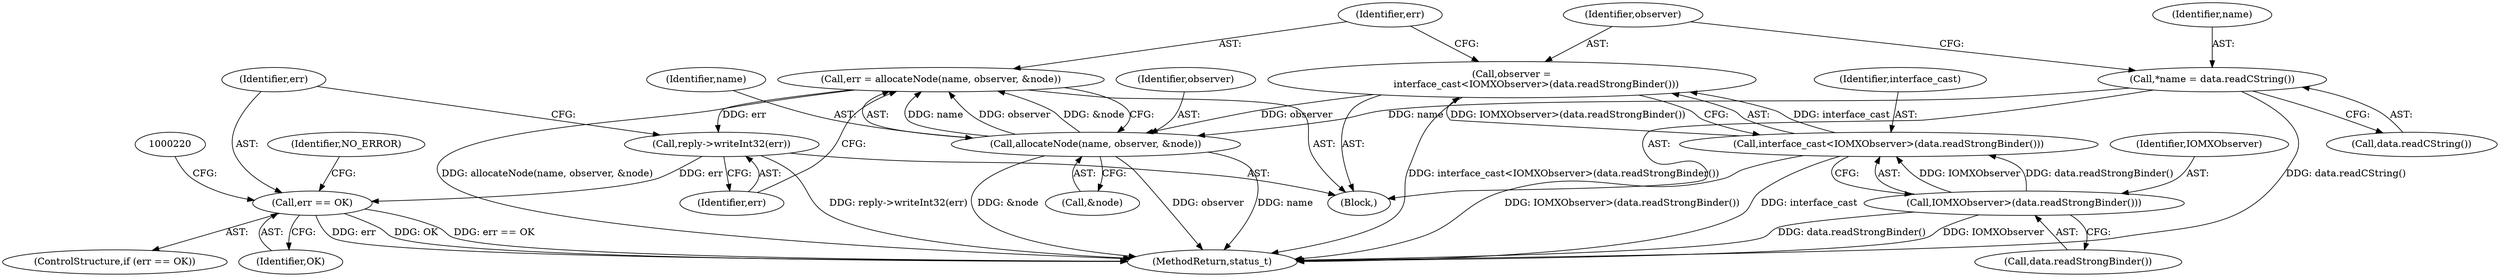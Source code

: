 digraph "0_Android_1171e7c047bf79e7c93342bb6a812c9edd86aa84@API" {
"1000204" [label="(Call,err = allocateNode(name, observer, &node))"];
"1000206" [label="(Call,allocateNode(name, observer, &node))"];
"1000191" [label="(Call,*name = data.readCString())"];
"1000195" [label="(Call,observer =\n                interface_cast<IOMXObserver>(data.readStrongBinder()))"];
"1000197" [label="(Call,interface_cast<IOMXObserver>(data.readStrongBinder()))"];
"1000199" [label="(Call,IOMXObserver>(data.readStrongBinder()))"];
"1000211" [label="(Call,reply->writeInt32(err))"];
"1000214" [label="(Call,err == OK)"];
"1000192" [label="(Identifier,name)"];
"1000198" [label="(Identifier,interface_cast)"];
"1000209" [label="(Call,&node)"];
"1000185" [label="(Block,)"];
"1000199" [label="(Call,IOMXObserver>(data.readStrongBinder()))"];
"1000212" [label="(Identifier,err)"];
"1000211" [label="(Call,reply->writeInt32(err))"];
"1000200" [label="(Identifier,IOMXObserver)"];
"1000205" [label="(Identifier,err)"];
"1000193" [label="(Call,data.readCString())"];
"1000197" [label="(Call,interface_cast<IOMXObserver>(data.readStrongBinder()))"];
"1000214" [label="(Call,err == OK)"];
"1001075" [label="(MethodReturn,status_t)"];
"1000195" [label="(Call,observer =\n                interface_cast<IOMXObserver>(data.readStrongBinder()))"];
"1000216" [label="(Identifier,OK)"];
"1000191" [label="(Call,*name = data.readCString())"];
"1000213" [label="(ControlStructure,if (err == OK))"];
"1000208" [label="(Identifier,observer)"];
"1000201" [label="(Call,data.readStrongBinder())"];
"1000223" [label="(Identifier,NO_ERROR)"];
"1000206" [label="(Call,allocateNode(name, observer, &node))"];
"1000207" [label="(Identifier,name)"];
"1000196" [label="(Identifier,observer)"];
"1000204" [label="(Call,err = allocateNode(name, observer, &node))"];
"1000215" [label="(Identifier,err)"];
"1000204" -> "1000185"  [label="AST: "];
"1000204" -> "1000206"  [label="CFG: "];
"1000205" -> "1000204"  [label="AST: "];
"1000206" -> "1000204"  [label="AST: "];
"1000212" -> "1000204"  [label="CFG: "];
"1000204" -> "1001075"  [label="DDG: allocateNode(name, observer, &node)"];
"1000206" -> "1000204"  [label="DDG: name"];
"1000206" -> "1000204"  [label="DDG: observer"];
"1000206" -> "1000204"  [label="DDG: &node"];
"1000204" -> "1000211"  [label="DDG: err"];
"1000206" -> "1000209"  [label="CFG: "];
"1000207" -> "1000206"  [label="AST: "];
"1000208" -> "1000206"  [label="AST: "];
"1000209" -> "1000206"  [label="AST: "];
"1000206" -> "1001075"  [label="DDG: &node"];
"1000206" -> "1001075"  [label="DDG: observer"];
"1000206" -> "1001075"  [label="DDG: name"];
"1000191" -> "1000206"  [label="DDG: name"];
"1000195" -> "1000206"  [label="DDG: observer"];
"1000191" -> "1000185"  [label="AST: "];
"1000191" -> "1000193"  [label="CFG: "];
"1000192" -> "1000191"  [label="AST: "];
"1000193" -> "1000191"  [label="AST: "];
"1000196" -> "1000191"  [label="CFG: "];
"1000191" -> "1001075"  [label="DDG: data.readCString()"];
"1000195" -> "1000185"  [label="AST: "];
"1000195" -> "1000197"  [label="CFG: "];
"1000196" -> "1000195"  [label="AST: "];
"1000197" -> "1000195"  [label="AST: "];
"1000205" -> "1000195"  [label="CFG: "];
"1000195" -> "1001075"  [label="DDG: interface_cast<IOMXObserver>(data.readStrongBinder())"];
"1000197" -> "1000195"  [label="DDG: interface_cast"];
"1000197" -> "1000195"  [label="DDG: IOMXObserver>(data.readStrongBinder())"];
"1000197" -> "1000199"  [label="CFG: "];
"1000198" -> "1000197"  [label="AST: "];
"1000199" -> "1000197"  [label="AST: "];
"1000197" -> "1001075"  [label="DDG: IOMXObserver>(data.readStrongBinder())"];
"1000197" -> "1001075"  [label="DDG: interface_cast"];
"1000199" -> "1000197"  [label="DDG: IOMXObserver"];
"1000199" -> "1000197"  [label="DDG: data.readStrongBinder()"];
"1000199" -> "1000201"  [label="CFG: "];
"1000200" -> "1000199"  [label="AST: "];
"1000201" -> "1000199"  [label="AST: "];
"1000199" -> "1001075"  [label="DDG: data.readStrongBinder()"];
"1000199" -> "1001075"  [label="DDG: IOMXObserver"];
"1000211" -> "1000185"  [label="AST: "];
"1000211" -> "1000212"  [label="CFG: "];
"1000212" -> "1000211"  [label="AST: "];
"1000215" -> "1000211"  [label="CFG: "];
"1000211" -> "1001075"  [label="DDG: reply->writeInt32(err)"];
"1000211" -> "1000214"  [label="DDG: err"];
"1000214" -> "1000213"  [label="AST: "];
"1000214" -> "1000216"  [label="CFG: "];
"1000215" -> "1000214"  [label="AST: "];
"1000216" -> "1000214"  [label="AST: "];
"1000220" -> "1000214"  [label="CFG: "];
"1000223" -> "1000214"  [label="CFG: "];
"1000214" -> "1001075"  [label="DDG: OK"];
"1000214" -> "1001075"  [label="DDG: err == OK"];
"1000214" -> "1001075"  [label="DDG: err"];
}
